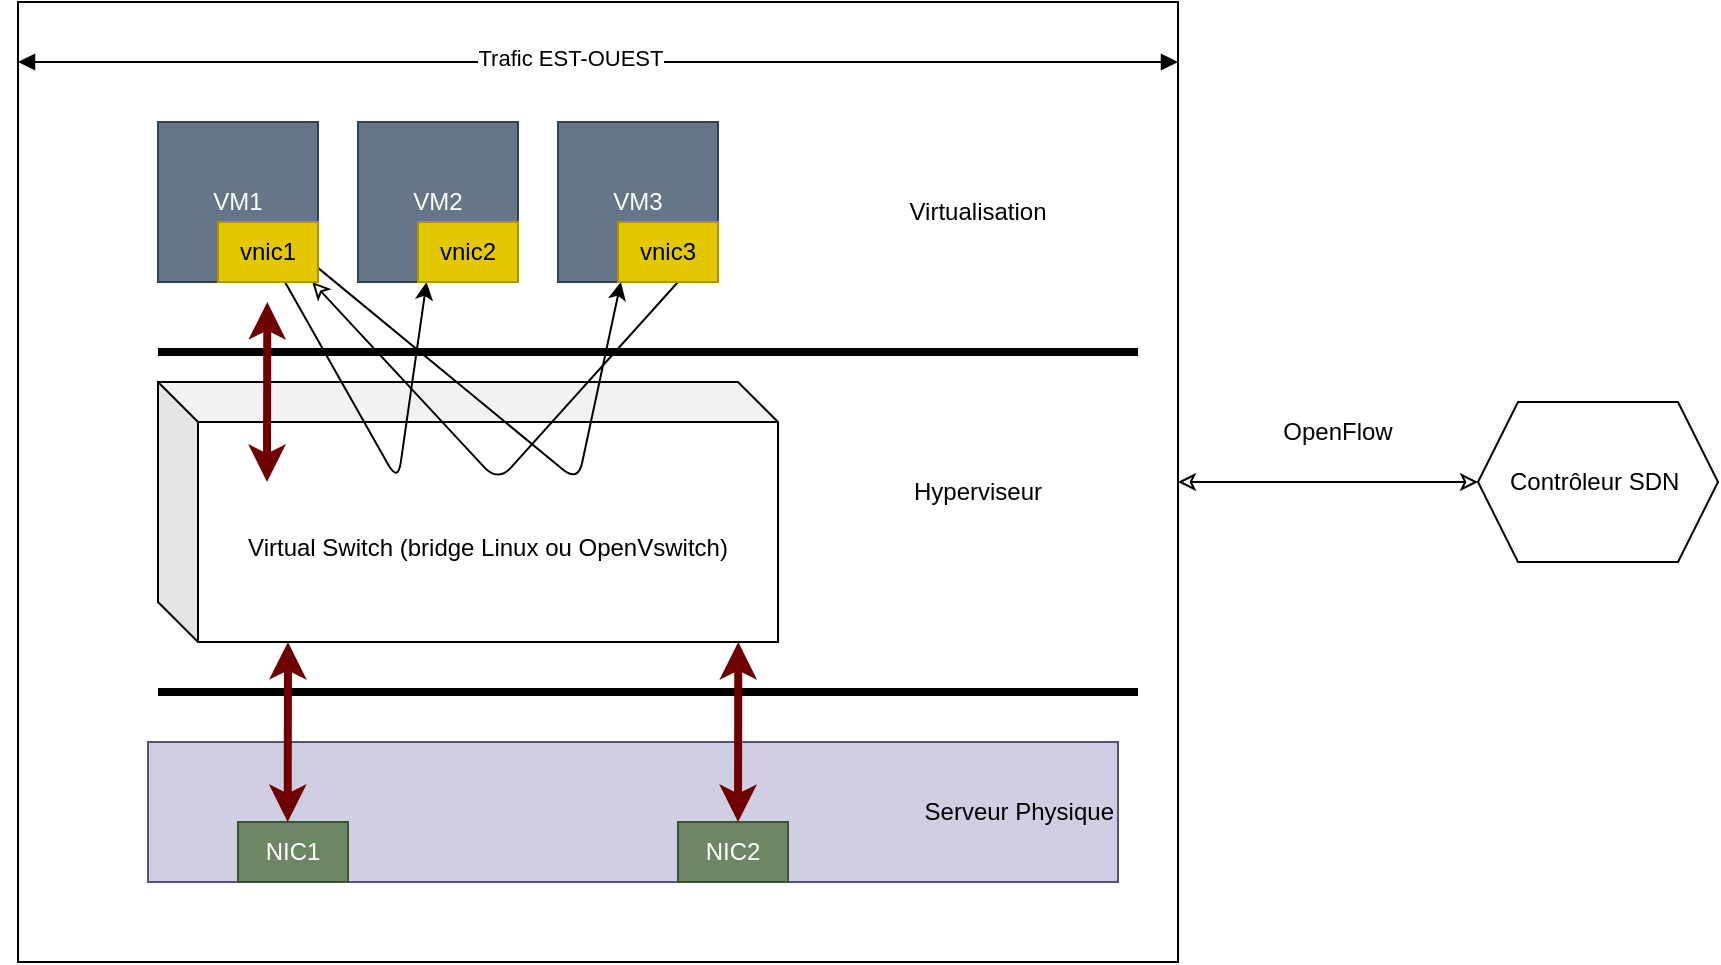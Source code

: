 <mxfile>
    <diagram id="gwVii06qqBWAzTZNw-1H" name="Page-1">
        <mxGraphModel dx="580" dy="623" grid="1" gridSize="10" guides="1" tooltips="1" connect="1" arrows="1" fold="1" page="1" pageScale="1" pageWidth="1169" pageHeight="827" math="0" shadow="0">
            <root>
                <mxCell id="0"/>
                <mxCell id="1" parent="0"/>
                <mxCell id="3" value="Ca" style="rounded=0;whiteSpace=wrap;html=1;" parent="1" vertex="1">
                    <mxGeometry x="50" y="100" width="580" height="480" as="geometry"/>
                </mxCell>
                <mxCell id="4" value="VM1" style="whiteSpace=wrap;html=1;aspect=fixed;fillColor=#647687;fontColor=#ffffff;strokeColor=#314354;" parent="1" vertex="1">
                    <mxGeometry x="120" y="160" width="80" height="80" as="geometry"/>
                </mxCell>
                <mxCell id="5" value="VM3" style="whiteSpace=wrap;html=1;aspect=fixed;fillColor=#647687;fontColor=#ffffff;strokeColor=#314354;" parent="1" vertex="1">
                    <mxGeometry x="320" y="160" width="80" height="80" as="geometry"/>
                </mxCell>
                <mxCell id="6" value="VM2" style="whiteSpace=wrap;html=1;aspect=fixed;fillColor=#647687;fontColor=#ffffff;strokeColor=#314354;" parent="1" vertex="1">
                    <mxGeometry x="220" y="160" width="80" height="80" as="geometry"/>
                </mxCell>
                <mxCell id="10" value="" style="line;strokeWidth=4;html=1;perimeter=backbonePerimeter;points=[];outlineConnect=0;" parent="1" vertex="1">
                    <mxGeometry x="120" y="270" width="490" height="10" as="geometry"/>
                </mxCell>
                <mxCell id="12" value="" style="line;strokeWidth=4;html=1;perimeter=backbonePerimeter;points=[];outlineConnect=0;" parent="1" vertex="1">
                    <mxGeometry x="120" y="440" width="490" height="10" as="geometry"/>
                </mxCell>
                <mxCell id="14" value="&lt;br&gt;Virtual Switch (bridge Linux ou OpenVswitch)" style="shape=cube;whiteSpace=wrap;html=1;boundedLbl=1;backgroundOutline=1;darkOpacity=0.05;darkOpacity2=0.1;" parent="1" vertex="1">
                    <mxGeometry x="120" y="290" width="310" height="130" as="geometry"/>
                </mxCell>
                <mxCell id="18" style="edgeStyle=none;html=1;startArrow=none;" parent="1" source="25" target="6" edge="1">
                    <mxGeometry relative="1" as="geometry">
                        <mxPoint x="200.968" y="250" as="sourcePoint"/>
                        <mxPoint x="239.677" y="300" as="targetPoint"/>
                        <Array as="points">
                            <mxPoint x="240" y="340"/>
                        </Array>
                    </mxGeometry>
                </mxCell>
                <mxCell id="21" value="" style="endArrow=none;html=1;entryX=0.75;entryY=1;entryDx=0;entryDy=0;startArrow=classic;startFill=0;endFill=0;" parent="1" source="4" target="5" edge="1">
                    <mxGeometry width="50" height="50" relative="1" as="geometry">
                        <mxPoint x="310" y="340" as="sourcePoint"/>
                        <mxPoint x="370" y="360" as="targetPoint"/>
                        <Array as="points">
                            <mxPoint x="290" y="340"/>
                        </Array>
                    </mxGeometry>
                </mxCell>
                <mxCell id="24" style="edgeStyle=none;html=1;" parent="1" source="4" target="5" edge="1">
                    <mxGeometry relative="1" as="geometry">
                        <Array as="points">
                            <mxPoint x="330" y="340"/>
                        </Array>
                    </mxGeometry>
                </mxCell>
                <mxCell id="25" value="vnic1" style="rounded=0;whiteSpace=wrap;html=1;fillColor=#e3c800;fontColor=#000000;strokeColor=#B09500;" parent="1" vertex="1">
                    <mxGeometry x="150" y="210" width="50" height="30" as="geometry"/>
                </mxCell>
                <mxCell id="26" value="" style="edgeStyle=none;html=1;endArrow=none;entryX=0.25;entryY=1;entryDx=0;entryDy=0;" parent="1" source="4" target="25" edge="1">
                    <mxGeometry relative="1" as="geometry">
                        <mxPoint x="182.857" y="240" as="sourcePoint"/>
                        <mxPoint x="254.286" y="240" as="targetPoint"/>
                        <Array as="points"/>
                    </mxGeometry>
                </mxCell>
                <mxCell id="27" value="vnic2" style="rounded=0;whiteSpace=wrap;html=1;fillColor=#e3c800;fontColor=#000000;strokeColor=#B09500;" parent="1" vertex="1">
                    <mxGeometry x="250" y="210" width="50" height="30" as="geometry"/>
                </mxCell>
                <mxCell id="28" value="vnic3" style="rounded=0;whiteSpace=wrap;html=1;fillColor=#e3c800;fontColor=#000000;strokeColor=#B09500;" parent="1" vertex="1">
                    <mxGeometry x="350" y="210" width="50" height="30" as="geometry"/>
                </mxCell>
                <mxCell id="30" value="" style="endArrow=block;html=1;startArrow=block;startFill=1;endFill=1;" parent="1" edge="1">
                    <mxGeometry width="50" height="50" relative="1" as="geometry">
                        <mxPoint x="50" y="130" as="sourcePoint"/>
                        <mxPoint x="630" y="130" as="targetPoint"/>
                    </mxGeometry>
                </mxCell>
                <mxCell id="31" value="Trafic EST-OUEST" style="edgeLabel;html=1;align=center;verticalAlign=middle;resizable=0;points=[];" parent="30" vertex="1" connectable="0">
                    <mxGeometry x="-0.049" y="2" relative="1" as="geometry">
                        <mxPoint as="offset"/>
                    </mxGeometry>
                </mxCell>
                <mxCell id="32" value="Hyperviseur&lt;br&gt;" style="text;html=1;strokeColor=none;fillColor=none;align=center;verticalAlign=middle;whiteSpace=wrap;rounded=0;" parent="1" vertex="1">
                    <mxGeometry x="500" y="330" width="60" height="30" as="geometry"/>
                </mxCell>
                <mxCell id="36" style="edgeStyle=none;html=1;entryX=1;entryY=0.5;entryDx=0;entryDy=0;startArrow=classic;startFill=0;endArrow=classic;endFill=0;" parent="1" source="33" target="3" edge="1">
                    <mxGeometry relative="1" as="geometry"/>
                </mxCell>
                <mxCell id="33" value="Contrôleur SDN&amp;nbsp;" style="shape=hexagon;perimeter=hexagonPerimeter2;whiteSpace=wrap;html=1;fixedSize=1;" parent="1" vertex="1">
                    <mxGeometry x="780" y="300" width="120" height="80" as="geometry"/>
                </mxCell>
                <mxCell id="37" value="&lt;font color=&quot;#000000&quot;&gt;Serveur Physique&lt;/font&gt;" style="rounded=0;whiteSpace=wrap;html=1;fillColor=#d0cee2;strokeColor=#56517e;align=right;" parent="1" vertex="1">
                    <mxGeometry x="115" y="470" width="485" height="70" as="geometry"/>
                </mxCell>
                <mxCell id="41" value="NIC1" style="rounded=0;whiteSpace=wrap;html=1;fillColor=#6d8764;fontColor=#ffffff;strokeColor=#3A5431;" parent="1" vertex="1">
                    <mxGeometry x="160" y="510" width="55" height="30" as="geometry"/>
                </mxCell>
                <mxCell id="42" value="NIC2" style="rounded=0;whiteSpace=wrap;html=1;fillColor=#6d8764;fontColor=#ffffff;strokeColor=#3A5431;" parent="1" vertex="1">
                    <mxGeometry x="380" y="510" width="55" height="30" as="geometry"/>
                </mxCell>
                <mxCell id="43" value="OpenFlow" style="text;html=1;strokeColor=none;fillColor=none;align=center;verticalAlign=middle;whiteSpace=wrap;rounded=0;" parent="1" vertex="1">
                    <mxGeometry x="680" y="300" width="60" height="30" as="geometry"/>
                </mxCell>
                <mxCell id="45" value="" style="endArrow=classic;startArrow=classic;html=1;exitX=0.144;exitY=0.571;exitDx=0;exitDy=0;exitPerimeter=0;strokeWidth=4;fillColor=#a20025;strokeColor=#6F0000;" edge="1" parent="1" source="37">
                    <mxGeometry width="50" height="50" relative="1" as="geometry">
                        <mxPoint x="135" y="470" as="sourcePoint"/>
                        <mxPoint x="185" y="420" as="targetPoint"/>
                    </mxGeometry>
                </mxCell>
                <mxCell id="48" value="" style="endArrow=classic;startArrow=classic;html=1;exitX=0.144;exitY=0.571;exitDx=0;exitDy=0;exitPerimeter=0;strokeWidth=4;fillColor=#a20025;strokeColor=#6F0000;" edge="1" parent="1">
                    <mxGeometry width="50" height="50" relative="1" as="geometry">
                        <mxPoint x="410" y="510" as="sourcePoint"/>
                        <mxPoint x="410.16" y="420.03" as="targetPoint"/>
                    </mxGeometry>
                </mxCell>
                <mxCell id="50" value="" style="endArrow=classic;startArrow=classic;html=1;exitX=0.144;exitY=0.571;exitDx=0;exitDy=0;exitPerimeter=0;strokeWidth=4;fillColor=#a20025;strokeColor=#6F0000;" edge="1" parent="1">
                    <mxGeometry width="50" height="50" relative="1" as="geometry">
                        <mxPoint x="174.5" y="339.97" as="sourcePoint"/>
                        <mxPoint x="174.66" y="250" as="targetPoint"/>
                    </mxGeometry>
                </mxCell>
                <mxCell id="51" value="Virtualisation" style="text;html=1;strokeColor=none;fillColor=none;align=center;verticalAlign=middle;whiteSpace=wrap;rounded=0;" vertex="1" parent="1">
                    <mxGeometry x="500" y="190" width="60" height="30" as="geometry"/>
                </mxCell>
            </root>
        </mxGraphModel>
    </diagram>
</mxfile>